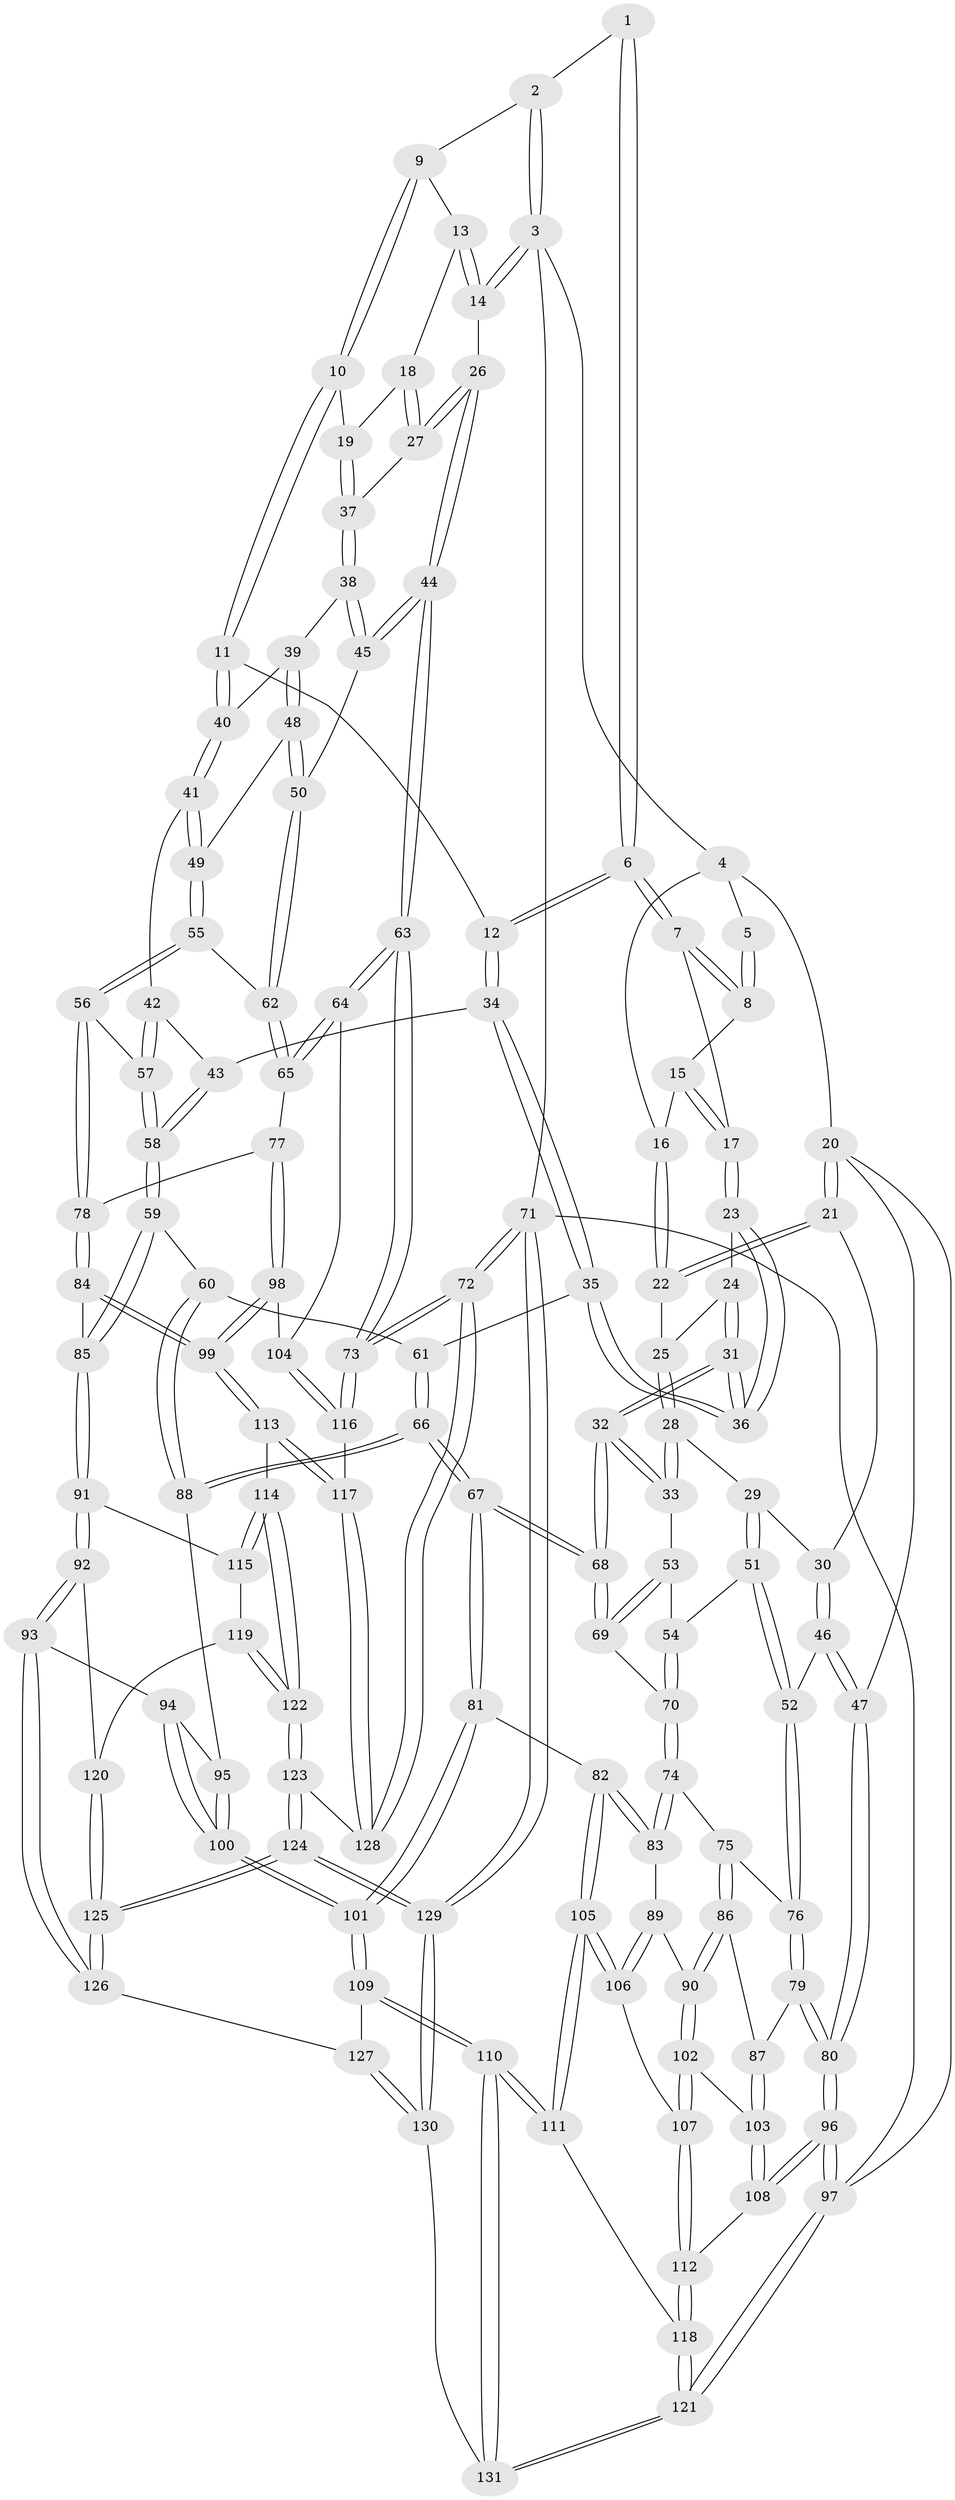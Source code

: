 // coarse degree distribution, {3: 0.15384615384615385, 5: 0.4307692307692308, 4: 0.3230769230769231, 9: 0.03076923076923077, 6: 0.06153846153846154}
// Generated by graph-tools (version 1.1) at 2025/06/03/04/25 22:06:05]
// undirected, 131 vertices, 324 edges
graph export_dot {
graph [start="1"]
  node [color=gray90,style=filled];
  1 [pos="+0.6456355075256548+0"];
  2 [pos="+0.7033807846105763+0"];
  3 [pos="+1+0"];
  4 [pos="+0.24265660840579623+0"];
  5 [pos="+0.5482774429800275+0"];
  6 [pos="+0.6011395563891232+0.16076446968076455"];
  7 [pos="+0.48136501919921787+0.15714162790745684"];
  8 [pos="+0.4788923639661024+0.0532576777750839"];
  9 [pos="+0.7376401948312235+0.02182494854980327"];
  10 [pos="+0.675615174416678+0.1841251693023199"];
  11 [pos="+0.668431439716059+0.1870723659454002"];
  12 [pos="+0.6156795676336426+0.17324308979307146"];
  13 [pos="+0.7801764783473067+0.10077372768017283"];
  14 [pos="+1+0"];
  15 [pos="+0.27787974534243076+0"];
  16 [pos="+0.23903012451934846+0"];
  17 [pos="+0.4760327746305569+0.15931964189140096"];
  18 [pos="+0.777749869243443+0.10641327924228222"];
  19 [pos="+0.6973403817026698+0.1792514239528714"];
  20 [pos="+0+0.14299247201885945"];
  21 [pos="+0+0.16742661622117297"];
  22 [pos="+0.19946817030695935+0.060653479413047835"];
  23 [pos="+0.46119364293098863+0.17429709402423044"];
  24 [pos="+0.2609931149836601+0.157002166330756"];
  25 [pos="+0.23181287305755818+0.13776297591976014"];
  26 [pos="+1+0"];
  27 [pos="+0.9019660347583554+0.20130319075953487"];
  28 [pos="+0.17506182115708546+0.28973419509929"];
  29 [pos="+0.14193725607233937+0.30163599837203"];
  30 [pos="+0.03608497835754153+0.2441234710279098"];
  31 [pos="+0.38135198682400817+0.3719567397938737"];
  32 [pos="+0.37210053721966374+0.38021577222180974"];
  33 [pos="+0.2869158215795126+0.36838655752788296"];
  34 [pos="+0.5592185154862174+0.3507194052531724"];
  35 [pos="+0.45837131685730265+0.37893438758593695"];
  36 [pos="+0.39643215749065464+0.36571641203238575"];
  37 [pos="+0.8801023251605194+0.22241001339993266"];
  38 [pos="+0.8734499509390282+0.2446377005157627"];
  39 [pos="+0.7967069300579689+0.3070624320743534"];
  40 [pos="+0.6969224112871747+0.25825766900123764"];
  41 [pos="+0.6851425728476191+0.3367708439842266"];
  42 [pos="+0.6554989280100778+0.3529005792372629"];
  43 [pos="+0.5868419296348915+0.3653032221119621"];
  44 [pos="+1+0.3659238851762023"];
  45 [pos="+0.9211715497074656+0.3919741708715712"];
  46 [pos="+0.03132819111189941+0.41590371140768795"];
  47 [pos="+0+0.4081768922078604"];
  48 [pos="+0.7962183842280349+0.31079031122352196"];
  49 [pos="+0.760856376668366+0.4014260655053778"];
  50 [pos="+0.9022759756232644+0.4086252836933914"];
  51 [pos="+0.09488618500022147+0.4276827427102602"];
  52 [pos="+0.0828908199315088+0.4337379371976684"];
  53 [pos="+0.17103119760331262+0.44495741239862296"];
  54 [pos="+0.1655708020041678+0.44561609968798094"];
  55 [pos="+0.7690300267177282+0.4350642612512304"];
  56 [pos="+0.7286213691151686+0.4986561884065669"];
  57 [pos="+0.6951978063002183+0.5075881712536557"];
  58 [pos="+0.6545413472726286+0.5245238309288309"];
  59 [pos="+0.6447662543589461+0.5341468438938524"];
  60 [pos="+0.582783331945579+0.5394790417939327"];
  61 [pos="+0.5000203210660565+0.4403372526797751"];
  62 [pos="+0.8919537860957176+0.42097114894414916"];
  63 [pos="+1+0.6169601519072146"];
  64 [pos="+0.9328457090426636+0.5791215056917673"];
  65 [pos="+0.9209569243624645+0.571760516606525"];
  66 [pos="+0.45203778411206297+0.5836566036259409"];
  67 [pos="+0.3653185041940485+0.5932190599636411"];
  68 [pos="+0.3445921189105278+0.5332376935128241"];
  69 [pos="+0.2717961576175781+0.5269906492335374"];
  70 [pos="+0.18031928843343062+0.5565144449409406"];
  71 [pos="+1+1"];
  72 [pos="+1+0.9042343749205229"];
  73 [pos="+1+0.8382414227963514"];
  74 [pos="+0.1572050112839111+0.579506269691585"];
  75 [pos="+0.13808432238450624+0.5733355179697757"];
  76 [pos="+0.07410722615537942+0.5270621496925932"];
  77 [pos="+0.8224620478042886+0.577262986293845"];
  78 [pos="+0.8160139200862432+0.5761203618237987"];
  79 [pos="+0+0.6037238599783339"];
  80 [pos="+0+0.6623186938648324"];
  81 [pos="+0.3630135609903323+0.601751635121668"];
  82 [pos="+0.322768027970876+0.6302028335924367"];
  83 [pos="+0.174001036624241+0.6243022966460177"];
  84 [pos="+0.7423040631564952+0.6915677616354095"];
  85 [pos="+0.6758247717715036+0.6961115567740374"];
  86 [pos="+0.08334816655514682+0.6317496348270071"];
  87 [pos="+0.060272644869626794+0.6366299407048621"];
  88 [pos="+0.5255385448729288+0.5814496032534078"];
  89 [pos="+0.17177460735701836+0.6312857048598695"];
  90 [pos="+0.12816373119985464+0.6589043182433703"];
  91 [pos="+0.6403589708903743+0.7424227930841042"];
  92 [pos="+0.6121204857311754+0.7615593922744162"];
  93 [pos="+0.6105544200993801+0.7621808658161958"];
  94 [pos="+0.5818298027831666+0.7568348542875069"];
  95 [pos="+0.525817003903764+0.5830797249081374"];
  96 [pos="+0+0.6910150075365997"];
  97 [pos="+0+1"];
  98 [pos="+0.8448962444960221+0.7421839253756309"];
  99 [pos="+0.8367320425580307+0.7462989572098313"];
  100 [pos="+0.4659952204119901+0.775155809289896"];
  101 [pos="+0.44983694373716565+0.7794183248795185"];
  102 [pos="+0.10463277389794093+0.7018194037295756"];
  103 [pos="+0.08974656237423365+0.6971284449594883"];
  104 [pos="+0.866534257213685+0.7367431164480138"];
  105 [pos="+0.2296879450055971+0.7711164400181085"];
  106 [pos="+0.2056757765970068+0.7498470447444667"];
  107 [pos="+0.11993103237564079+0.7270703873115102"];
  108 [pos="+0+0.7371965132487642"];
  109 [pos="+0.4212780494237665+0.8271670453205546"];
  110 [pos="+0.36973000686763735+0.8812445298840138"];
  111 [pos="+0.23225703593938543+0.7846973515837928"];
  112 [pos="+0.061371684785096275+0.7973089026029873"];
  113 [pos="+0.8193738203034518+0.8001717232520225"];
  114 [pos="+0.7804487172062315+0.8261113623886732"];
  115 [pos="+0.733558326714776+0.8013241592660312"];
  116 [pos="+1+0.8024726280576793"];
  117 [pos="+0.8615678695835711+0.8507675721525885"];
  118 [pos="+0.11305160859275216+0.883423958410779"];
  119 [pos="+0.7041276309180607+0.8499063950474954"];
  120 [pos="+0.6941779601945515+0.8496089047047448"];
  121 [pos="+0+1"];
  122 [pos="+0.766845411040471+0.860228227495703"];
  123 [pos="+0.759138384022674+1"];
  124 [pos="+0.7227383948614122+1"];
  125 [pos="+0.6827047782725219+0.9906364942353126"];
  126 [pos="+0.6088202189211793+0.8720829359509826"];
  127 [pos="+0.5504298659886572+0.9008124914531015"];
  128 [pos="+0.8676852379057776+0.9264828816615313"];
  129 [pos="+0.700428223443469+1"];
  130 [pos="+0.4781666533678545+1"];
  131 [pos="+0.3482319589428868+1"];
  1 -- 2;
  1 -- 6;
  1 -- 6;
  2 -- 3;
  2 -- 3;
  2 -- 9;
  3 -- 4;
  3 -- 14;
  3 -- 14;
  3 -- 71;
  4 -- 5;
  4 -- 16;
  4 -- 20;
  5 -- 8;
  5 -- 8;
  6 -- 7;
  6 -- 7;
  6 -- 12;
  6 -- 12;
  7 -- 8;
  7 -- 8;
  7 -- 17;
  8 -- 15;
  9 -- 10;
  9 -- 10;
  9 -- 13;
  10 -- 11;
  10 -- 11;
  10 -- 19;
  11 -- 12;
  11 -- 40;
  11 -- 40;
  12 -- 34;
  12 -- 34;
  13 -- 14;
  13 -- 14;
  13 -- 18;
  14 -- 26;
  15 -- 16;
  15 -- 17;
  15 -- 17;
  16 -- 22;
  16 -- 22;
  17 -- 23;
  17 -- 23;
  18 -- 19;
  18 -- 27;
  18 -- 27;
  19 -- 37;
  19 -- 37;
  20 -- 21;
  20 -- 21;
  20 -- 47;
  20 -- 97;
  21 -- 22;
  21 -- 22;
  21 -- 30;
  22 -- 25;
  23 -- 24;
  23 -- 36;
  23 -- 36;
  24 -- 25;
  24 -- 31;
  24 -- 31;
  25 -- 28;
  25 -- 28;
  26 -- 27;
  26 -- 27;
  26 -- 44;
  26 -- 44;
  27 -- 37;
  28 -- 29;
  28 -- 33;
  28 -- 33;
  29 -- 30;
  29 -- 51;
  29 -- 51;
  30 -- 46;
  30 -- 46;
  31 -- 32;
  31 -- 32;
  31 -- 36;
  31 -- 36;
  32 -- 33;
  32 -- 33;
  32 -- 68;
  32 -- 68;
  33 -- 53;
  34 -- 35;
  34 -- 35;
  34 -- 43;
  35 -- 36;
  35 -- 36;
  35 -- 61;
  37 -- 38;
  37 -- 38;
  38 -- 39;
  38 -- 45;
  38 -- 45;
  39 -- 40;
  39 -- 48;
  39 -- 48;
  40 -- 41;
  40 -- 41;
  41 -- 42;
  41 -- 49;
  41 -- 49;
  42 -- 43;
  42 -- 57;
  42 -- 57;
  43 -- 58;
  43 -- 58;
  44 -- 45;
  44 -- 45;
  44 -- 63;
  44 -- 63;
  45 -- 50;
  46 -- 47;
  46 -- 47;
  46 -- 52;
  47 -- 80;
  47 -- 80;
  48 -- 49;
  48 -- 50;
  48 -- 50;
  49 -- 55;
  49 -- 55;
  50 -- 62;
  50 -- 62;
  51 -- 52;
  51 -- 52;
  51 -- 54;
  52 -- 76;
  52 -- 76;
  53 -- 54;
  53 -- 69;
  53 -- 69;
  54 -- 70;
  54 -- 70;
  55 -- 56;
  55 -- 56;
  55 -- 62;
  56 -- 57;
  56 -- 78;
  56 -- 78;
  57 -- 58;
  57 -- 58;
  58 -- 59;
  58 -- 59;
  59 -- 60;
  59 -- 85;
  59 -- 85;
  60 -- 61;
  60 -- 88;
  60 -- 88;
  61 -- 66;
  61 -- 66;
  62 -- 65;
  62 -- 65;
  63 -- 64;
  63 -- 64;
  63 -- 73;
  63 -- 73;
  64 -- 65;
  64 -- 65;
  64 -- 104;
  65 -- 77;
  66 -- 67;
  66 -- 67;
  66 -- 88;
  66 -- 88;
  67 -- 68;
  67 -- 68;
  67 -- 81;
  67 -- 81;
  68 -- 69;
  68 -- 69;
  69 -- 70;
  70 -- 74;
  70 -- 74;
  71 -- 72;
  71 -- 72;
  71 -- 129;
  71 -- 129;
  71 -- 97;
  72 -- 73;
  72 -- 73;
  72 -- 128;
  72 -- 128;
  73 -- 116;
  73 -- 116;
  74 -- 75;
  74 -- 83;
  74 -- 83;
  75 -- 76;
  75 -- 86;
  75 -- 86;
  76 -- 79;
  76 -- 79;
  77 -- 78;
  77 -- 98;
  77 -- 98;
  78 -- 84;
  78 -- 84;
  79 -- 80;
  79 -- 80;
  79 -- 87;
  80 -- 96;
  80 -- 96;
  81 -- 82;
  81 -- 101;
  81 -- 101;
  82 -- 83;
  82 -- 83;
  82 -- 105;
  82 -- 105;
  83 -- 89;
  84 -- 85;
  84 -- 99;
  84 -- 99;
  85 -- 91;
  85 -- 91;
  86 -- 87;
  86 -- 90;
  86 -- 90;
  87 -- 103;
  87 -- 103;
  88 -- 95;
  89 -- 90;
  89 -- 106;
  89 -- 106;
  90 -- 102;
  90 -- 102;
  91 -- 92;
  91 -- 92;
  91 -- 115;
  92 -- 93;
  92 -- 93;
  92 -- 120;
  93 -- 94;
  93 -- 126;
  93 -- 126;
  94 -- 95;
  94 -- 100;
  94 -- 100;
  95 -- 100;
  95 -- 100;
  96 -- 97;
  96 -- 97;
  96 -- 108;
  96 -- 108;
  97 -- 121;
  97 -- 121;
  98 -- 99;
  98 -- 99;
  98 -- 104;
  99 -- 113;
  99 -- 113;
  100 -- 101;
  100 -- 101;
  101 -- 109;
  101 -- 109;
  102 -- 103;
  102 -- 107;
  102 -- 107;
  103 -- 108;
  103 -- 108;
  104 -- 116;
  104 -- 116;
  105 -- 106;
  105 -- 106;
  105 -- 111;
  105 -- 111;
  106 -- 107;
  107 -- 112;
  107 -- 112;
  108 -- 112;
  109 -- 110;
  109 -- 110;
  109 -- 127;
  110 -- 111;
  110 -- 111;
  110 -- 131;
  110 -- 131;
  111 -- 118;
  112 -- 118;
  112 -- 118;
  113 -- 114;
  113 -- 117;
  113 -- 117;
  114 -- 115;
  114 -- 115;
  114 -- 122;
  114 -- 122;
  115 -- 119;
  116 -- 117;
  117 -- 128;
  117 -- 128;
  118 -- 121;
  118 -- 121;
  119 -- 120;
  119 -- 122;
  119 -- 122;
  120 -- 125;
  120 -- 125;
  121 -- 131;
  121 -- 131;
  122 -- 123;
  122 -- 123;
  123 -- 124;
  123 -- 124;
  123 -- 128;
  124 -- 125;
  124 -- 125;
  124 -- 129;
  124 -- 129;
  125 -- 126;
  125 -- 126;
  126 -- 127;
  127 -- 130;
  127 -- 130;
  129 -- 130;
  129 -- 130;
  130 -- 131;
}
